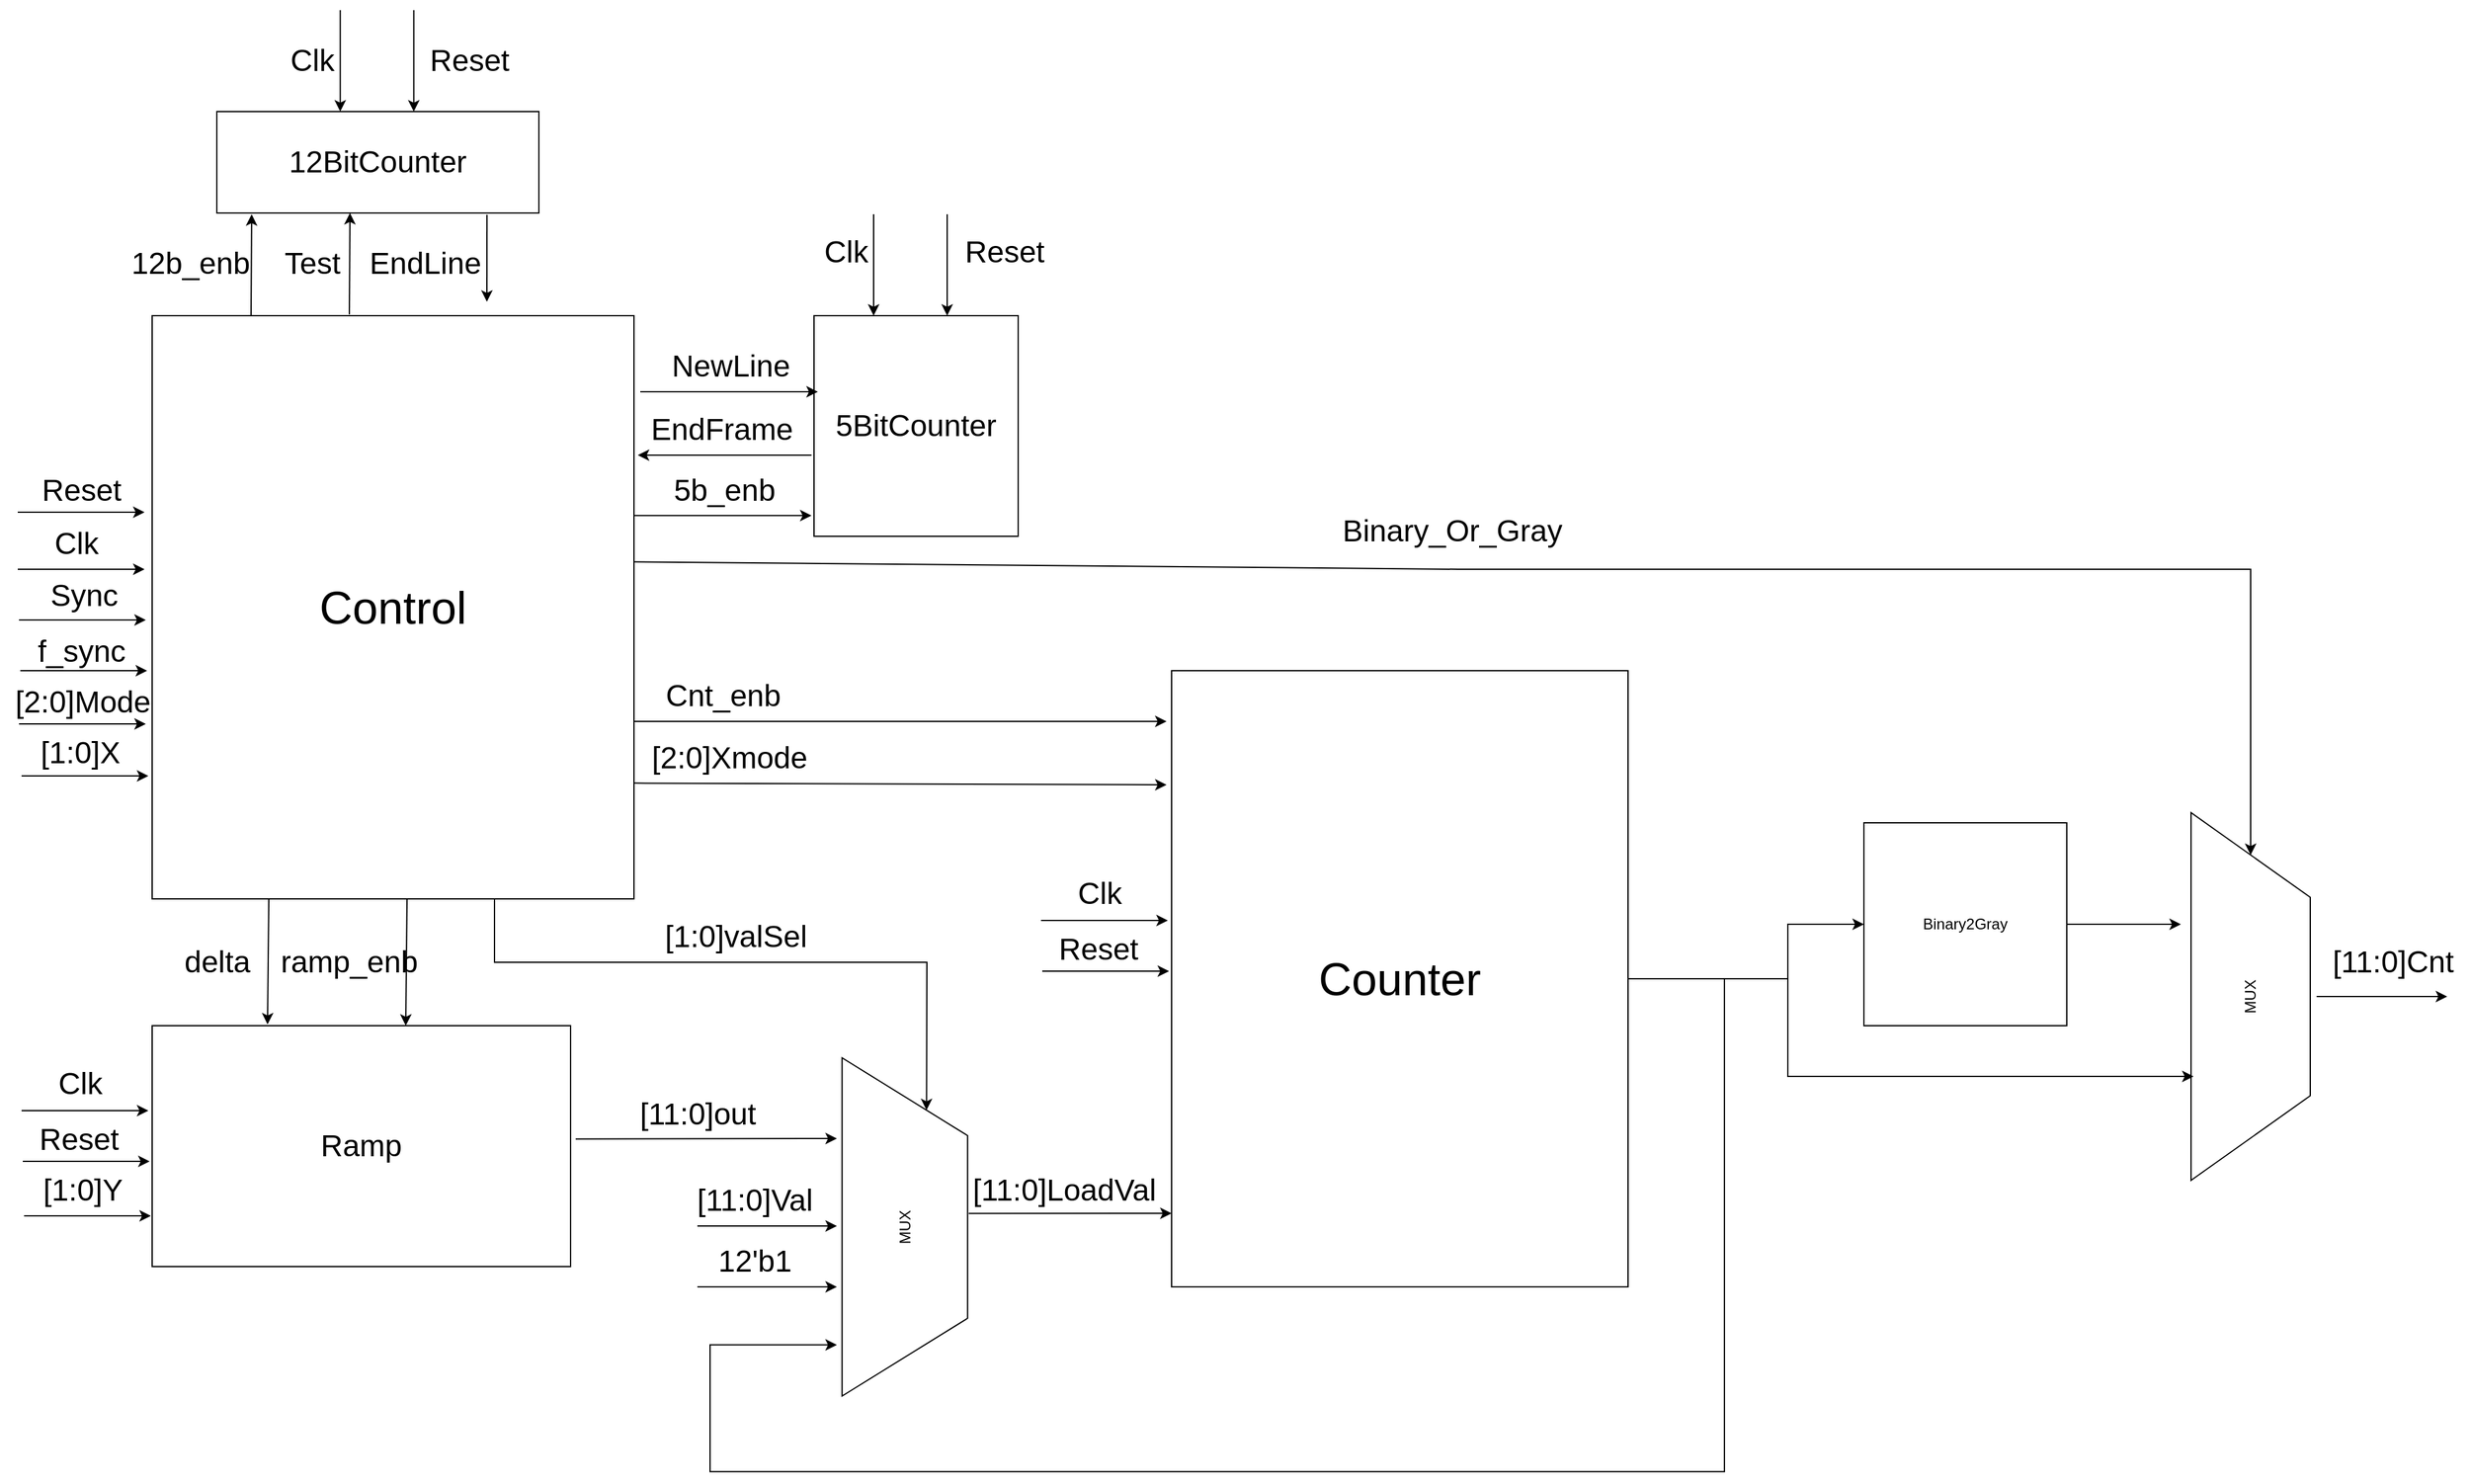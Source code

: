 <mxfile version="24.6.4" type="github">
  <diagram name="Page-1" id="bXnuZXWvN6B_vQ7cFQM5">
    <mxGraphModel dx="2947" dy="2460" grid="1" gridSize="10" guides="1" tooltips="1" connect="1" arrows="1" fold="1" page="1" pageScale="1" pageWidth="827" pageHeight="1169" background="#ffffff" math="0" shadow="0">
      <root>
        <mxCell id="0" />
        <mxCell id="1" parent="0" />
        <mxCell id="V9HJVicfxcj-Xi3RmbWV-6" value="MUX" style="verticalLabelPosition=middle;verticalAlign=middle;html=1;shape=trapezoid;perimeter=trapezoidPerimeter;whiteSpace=wrap;size=0.23;arcSize=10;flipV=1;labelPosition=center;align=center;rotation=-90;" parent="1" vertex="1">
          <mxGeometry x="1590" y="490" width="290" height="94" as="geometry" />
        </mxCell>
        <mxCell id="V9HJVicfxcj-Xi3RmbWV-8" value="Binary2Gray" style="whiteSpace=wrap;html=1;aspect=fixed;" parent="1" vertex="1">
          <mxGeometry x="1430" y="400" width="160" height="160" as="geometry" />
        </mxCell>
        <mxCell id="V9HJVicfxcj-Xi3RmbWV-9" value="" style="edgeStyle=none;orthogonalLoop=1;jettySize=auto;html=1;rounded=0;" parent="1" edge="1">
          <mxGeometry width="100" relative="1" as="geometry">
            <mxPoint x="-26" y="155" as="sourcePoint" />
            <mxPoint x="74" y="155" as="targetPoint" />
            <Array as="points" />
          </mxGeometry>
        </mxCell>
        <mxCell id="V9HJVicfxcj-Xi3RmbWV-10" value="&lt;font style=&quot;font-size: 24px;&quot;&gt;Reset&lt;/font&gt;" style="text;html=1;align=center;verticalAlign=middle;resizable=0;points=[];autosize=1;strokeColor=none;fillColor=none;" parent="1" vertex="1">
          <mxGeometry x="-21" y="118" width="90" height="40" as="geometry" />
        </mxCell>
        <mxCell id="V9HJVicfxcj-Xi3RmbWV-11" value="" style="edgeStyle=none;orthogonalLoop=1;jettySize=auto;html=1;rounded=0;" parent="1" edge="1">
          <mxGeometry width="100" relative="1" as="geometry">
            <mxPoint x="-26" y="200" as="sourcePoint" />
            <mxPoint x="74" y="200" as="targetPoint" />
            <Array as="points" />
          </mxGeometry>
        </mxCell>
        <mxCell id="V9HJVicfxcj-Xi3RmbWV-12" value="&lt;font style=&quot;font-size: 24px;&quot;&gt;Clk&lt;/font&gt;" style="text;html=1;align=center;verticalAlign=middle;resizable=0;points=[];autosize=1;strokeColor=none;fillColor=none;" parent="1" vertex="1">
          <mxGeometry x="-10" y="160" width="60" height="40" as="geometry" />
        </mxCell>
        <mxCell id="V9HJVicfxcj-Xi3RmbWV-13" value="" style="edgeStyle=none;orthogonalLoop=1;jettySize=auto;html=1;rounded=0;" parent="1" edge="1">
          <mxGeometry width="100" relative="1" as="geometry">
            <mxPoint x="-25" y="240" as="sourcePoint" />
            <mxPoint x="75" y="240" as="targetPoint" />
            <Array as="points" />
          </mxGeometry>
        </mxCell>
        <mxCell id="V9HJVicfxcj-Xi3RmbWV-14" value="&lt;font style=&quot;font-size: 24px;&quot;&gt;Sync&lt;/font&gt;" style="text;html=1;align=center;verticalAlign=middle;resizable=0;points=[];autosize=1;strokeColor=none;fillColor=none;" parent="1" vertex="1">
          <mxGeometry x="-14" y="201" width="80" height="40" as="geometry" />
        </mxCell>
        <mxCell id="V9HJVicfxcj-Xi3RmbWV-15" value="" style="edgeStyle=none;orthogonalLoop=1;jettySize=auto;html=1;rounded=0;" parent="1" edge="1">
          <mxGeometry width="100" relative="1" as="geometry">
            <mxPoint x="-24" y="280" as="sourcePoint" />
            <mxPoint x="76" y="280" as="targetPoint" />
            <Array as="points" />
          </mxGeometry>
        </mxCell>
        <mxCell id="V9HJVicfxcj-Xi3RmbWV-16" value="&lt;font style=&quot;font-size: 24px;&quot;&gt;f_sync&lt;/font&gt;" style="text;html=1;align=center;verticalAlign=middle;resizable=0;points=[];autosize=1;strokeColor=none;fillColor=none;" parent="1" vertex="1">
          <mxGeometry x="-21" y="245" width="90" height="40" as="geometry" />
        </mxCell>
        <mxCell id="V9HJVicfxcj-Xi3RmbWV-17" value="" style="edgeStyle=none;orthogonalLoop=1;jettySize=auto;html=1;rounded=0;" parent="1" edge="1">
          <mxGeometry width="100" relative="1" as="geometry">
            <mxPoint x="-25" y="322" as="sourcePoint" />
            <mxPoint x="75" y="322" as="targetPoint" />
            <Array as="points" />
          </mxGeometry>
        </mxCell>
        <mxCell id="V9HJVicfxcj-Xi3RmbWV-18" value="&lt;font style=&quot;font-size: 24px;&quot;&gt;[2:0]Mode&lt;/font&gt;" style="text;html=1;align=center;verticalAlign=middle;resizable=0;points=[];autosize=1;strokeColor=none;fillColor=none;" parent="1" vertex="1">
          <mxGeometry x="-40" y="285" width="130" height="40" as="geometry" />
        </mxCell>
        <mxCell id="V9HJVicfxcj-Xi3RmbWV-19" value="" style="edgeStyle=none;orthogonalLoop=1;jettySize=auto;html=1;rounded=0;" parent="1" edge="1">
          <mxGeometry width="100" relative="1" as="geometry">
            <mxPoint x="-23" y="363" as="sourcePoint" />
            <mxPoint x="77" y="363" as="targetPoint" />
            <Array as="points" />
          </mxGeometry>
        </mxCell>
        <mxCell id="V9HJVicfxcj-Xi3RmbWV-20" value="&lt;font style=&quot;font-size: 24px;&quot;&gt;[1:0]X&lt;/font&gt;" style="text;html=1;align=center;verticalAlign=middle;resizable=0;points=[];autosize=1;strokeColor=none;fillColor=none;" parent="1" vertex="1">
          <mxGeometry x="-22" y="325" width="90" height="40" as="geometry" />
        </mxCell>
        <mxCell id="V9HJVicfxcj-Xi3RmbWV-29" value="&lt;span style=&quot;color: rgba(0, 0, 0, 0); font-family: monospace; font-size: 0px; text-align: start;&quot;&gt;%3CmxGraphModel%3E%3Croot%3E%3CmxCell%20id%3D%220%22%2F%3E%3CmxCell%20id%3D%221%22%20parent%3D%220%22%2F%3E%3CmxCell%20id%3D%222%22%20value%3D%22%22%20style%3D%22edgeStyle%3Dnone%3BorthogonalLoop%3D1%3BjettySize%3Dauto%3Bhtml%3D1%3Brounded%3D0%3B%22%20edge%3D%221%22%20parent%3D%221%22%3E%3CmxGeometry%20width%3D%22100%22%20relative%3D%221%22%20as%3D%22geometry%22%3E%3CmxPoint%20x%3D%22-14%22%20y%3D%22375%22%20as%3D%22sourcePoint%22%2F%3E%3CmxPoint%20x%3D%2286%22%20y%3D%22375%22%20as%3D%22targetPoint%22%2F%3E%3CArray%20as%3D%22points%22%2F%3E%3C%2FmxGeometry%3E%3C%2FmxCell%3E%3CmxCell%20id%3D%223%22%20value%3D%22%22%20style%3D%22edgeStyle%3Dnone%3BorthogonalLoop%3D1%3BjettySize%3Dauto%3Bhtml%3D1%3Brounded%3D0%3B%22%20edge%3D%221%22%20parent%3D%221%22%3E%3CmxGeometry%20width%3D%22100%22%20relative%3D%221%22%20as%3D%22geometry%22%3E%3CmxPoint%20x%3D%22-13%22%20y%3D%22415%22%20as%3D%22sourcePoint%22%2F%3E%3CmxPoint%20x%3D%2287%22%20y%3D%22415%22%20as%3D%22targetPoint%22%2F%3E%3CArray%20as%3D%22points%22%2F%3E%3C%2FmxGeometry%3E%3C%2FmxCell%3E%3C%2Froot%3E%3C%2FmxGraphModel%3E&lt;/span&gt;" style="text;html=1;align=center;verticalAlign=middle;resizable=0;points=[];autosize=1;strokeColor=none;fillColor=none;" parent="1" vertex="1">
          <mxGeometry x="23" y="688" width="20" height="30" as="geometry" />
        </mxCell>
        <mxCell id="V9HJVicfxcj-Xi3RmbWV-32" value="" style="edgeStyle=none;orthogonalLoop=1;jettySize=auto;html=1;rounded=0;" parent="1" edge="1">
          <mxGeometry width="100" relative="1" as="geometry">
            <mxPoint x="-23" y="627" as="sourcePoint" />
            <mxPoint x="77" y="627" as="targetPoint" />
            <Array as="points" />
          </mxGeometry>
        </mxCell>
        <mxCell id="V9HJVicfxcj-Xi3RmbWV-33" value="" style="edgeStyle=none;orthogonalLoop=1;jettySize=auto;html=1;rounded=0;" parent="1" edge="1">
          <mxGeometry width="100" relative="1" as="geometry">
            <mxPoint x="-22" y="667" as="sourcePoint" />
            <mxPoint x="78" y="667" as="targetPoint" />
            <Array as="points" />
          </mxGeometry>
        </mxCell>
        <mxCell id="V9HJVicfxcj-Xi3RmbWV-35" value="" style="edgeStyle=none;orthogonalLoop=1;jettySize=auto;html=1;rounded=0;" parent="1" edge="1">
          <mxGeometry width="100" relative="1" as="geometry">
            <mxPoint x="-21" y="710" as="sourcePoint" />
            <mxPoint x="79" y="710" as="targetPoint" />
            <Array as="points" />
          </mxGeometry>
        </mxCell>
        <mxCell id="V9HJVicfxcj-Xi3RmbWV-36" value="&lt;font style=&quot;font-size: 24px;&quot;&gt;Clk&lt;/font&gt;" style="text;html=1;align=center;verticalAlign=middle;resizable=0;points=[];autosize=1;strokeColor=none;fillColor=none;" parent="1" vertex="1">
          <mxGeometry x="-7" y="586" width="60" height="40" as="geometry" />
        </mxCell>
        <mxCell id="V9HJVicfxcj-Xi3RmbWV-37" value="&lt;font style=&quot;font-size: 24px;&quot;&gt;Reset&lt;/font&gt;" style="text;html=1;align=center;verticalAlign=middle;resizable=0;points=[];autosize=1;strokeColor=none;fillColor=none;" parent="1" vertex="1">
          <mxGeometry x="-23" y="630" width="90" height="40" as="geometry" />
        </mxCell>
        <mxCell id="V9HJVicfxcj-Xi3RmbWV-38" value="&lt;font style=&quot;font-size: 24px;&quot;&gt;[1:0]Y&lt;/font&gt;" style="text;html=1;align=center;verticalAlign=middle;resizable=0;points=[];autosize=1;strokeColor=none;fillColor=none;" parent="1" vertex="1">
          <mxGeometry x="-20" y="670" width="90" height="40" as="geometry" />
        </mxCell>
        <mxCell id="V9HJVicfxcj-Xi3RmbWV-43" value="&lt;span style=&quot;font-size: 24px;&quot;&gt;delta&lt;/span&gt;" style="text;html=1;align=center;verticalAlign=middle;resizable=0;points=[];autosize=1;strokeColor=none;fillColor=none;" parent="1" vertex="1">
          <mxGeometry x="91" y="490" width="80" height="40" as="geometry" />
        </mxCell>
        <mxCell id="V9HJVicfxcj-Xi3RmbWV-49" value="" style="edgeStyle=none;orthogonalLoop=1;jettySize=auto;html=1;rounded=0;exitX=0.104;exitY=1.002;exitDx=0;exitDy=0;exitPerimeter=0;entryX=0.18;entryY=-0.007;entryDx=0;entryDy=0;entryPerimeter=0;" parent="1" edge="1">
          <mxGeometry width="100" relative="1" as="geometry">
            <mxPoint x="172" y="459" as="sourcePoint" />
            <mxPoint x="171" y="559" as="targetPoint" />
            <Array as="points" />
          </mxGeometry>
        </mxCell>
        <mxCell id="V9HJVicfxcj-Xi3RmbWV-50" value="" style="edgeStyle=none;orthogonalLoop=1;jettySize=auto;html=1;rounded=0;exitX=0.104;exitY=1.002;exitDx=0;exitDy=0;exitPerimeter=0;entryX=0.18;entryY=-0.007;entryDx=0;entryDy=0;entryPerimeter=0;" parent="1" edge="1">
          <mxGeometry width="100" relative="1" as="geometry">
            <mxPoint x="281" y="460" as="sourcePoint" />
            <mxPoint x="280" y="560" as="targetPoint" />
            <Array as="points" />
          </mxGeometry>
        </mxCell>
        <mxCell id="V9HJVicfxcj-Xi3RmbWV-51" value="&lt;font style=&quot;font-size: 24px;&quot;&gt;ramp_enb&lt;/font&gt;" style="text;html=1;align=center;verticalAlign=middle;resizable=0;points=[];autosize=1;strokeColor=none;fillColor=none;" parent="1" vertex="1">
          <mxGeometry x="170" y="490" width="130" height="40" as="geometry" />
        </mxCell>
        <mxCell id="V9HJVicfxcj-Xi3RmbWV-54" value="&lt;font style=&quot;font-size: 24px;&quot;&gt;Ramp&lt;/font&gt;" style="rounded=0;whiteSpace=wrap;html=1;" parent="1" vertex="1">
          <mxGeometry x="80" y="560" width="330" height="190" as="geometry" />
        </mxCell>
        <mxCell id="V9HJVicfxcj-Xi3RmbWV-55" value="" style="endArrow=classic;html=1;rounded=0;" parent="1" edge="1">
          <mxGeometry width="50" height="50" relative="1" as="geometry">
            <mxPoint x="724" y="708.17" as="sourcePoint" />
            <mxPoint x="884" y="708" as="targetPoint" />
          </mxGeometry>
        </mxCell>
        <mxCell id="V9HJVicfxcj-Xi3RmbWV-56" value="&lt;font style=&quot;font-size: 24px;&quot;&gt;[11:0]LoadVal&lt;/font&gt;" style="text;html=1;align=center;verticalAlign=middle;resizable=0;points=[];autosize=1;strokeColor=none;fillColor=none;" parent="1" vertex="1">
          <mxGeometry x="714" y="670" width="170" height="40" as="geometry" />
        </mxCell>
        <mxCell id="V9HJVicfxcj-Xi3RmbWV-59" value="" style="endArrow=classic;html=1;rounded=0;" parent="1" edge="1">
          <mxGeometry width="50" height="50" relative="1" as="geometry">
            <mxPoint x="460" y="368.67" as="sourcePoint" />
            <mxPoint x="880" y="370" as="targetPoint" />
          </mxGeometry>
        </mxCell>
        <mxCell id="V9HJVicfxcj-Xi3RmbWV-60" value="&lt;font style=&quot;font-size: 24px;&quot;&gt;[2:0]Xmode&lt;/font&gt;" style="text;html=1;align=center;verticalAlign=middle;resizable=0;points=[];autosize=1;strokeColor=none;fillColor=none;" parent="1" vertex="1">
          <mxGeometry x="460" y="328.67" width="150" height="40" as="geometry" />
        </mxCell>
        <mxCell id="V9HJVicfxcj-Xi3RmbWV-62" value="" style="endArrow=classic;html=1;rounded=0;" parent="1" edge="1">
          <mxGeometry width="50" height="50" relative="1" as="geometry">
            <mxPoint x="456" y="320" as="sourcePoint" />
            <mxPoint x="880" y="320" as="targetPoint" />
          </mxGeometry>
        </mxCell>
        <mxCell id="V9HJVicfxcj-Xi3RmbWV-63" value="&lt;font style=&quot;font-size: 24px;&quot;&gt;Cnt_enb&lt;/font&gt;" style="text;html=1;align=center;verticalAlign=middle;resizable=0;points=[];autosize=1;strokeColor=none;fillColor=none;" parent="1" vertex="1">
          <mxGeometry x="475" y="280" width="110" height="40" as="geometry" />
        </mxCell>
        <mxCell id="V9HJVicfxcj-Xi3RmbWV-64" value="" style="endArrow=classic;html=1;rounded=0;exitX=0.422;exitY=0;exitDx=0;exitDy=0;exitPerimeter=0;entryX=1;entryY=1;entryDx=0;entryDy=0;" parent="1" edge="1">
          <mxGeometry width="50" height="50" relative="1" as="geometry">
            <mxPoint x="235.516" y="-1" as="sourcePoint" />
            <mxPoint x="236" y="-81" as="targetPoint" />
          </mxGeometry>
        </mxCell>
        <mxCell id="V9HJVicfxcj-Xi3RmbWV-65" value="" style="endArrow=classic;html=1;rounded=0;exitX=0.422;exitY=0;exitDx=0;exitDy=0;exitPerimeter=0;entryX=1;entryY=1;entryDx=0;entryDy=0;" parent="1" edge="1">
          <mxGeometry width="50" height="50" relative="1" as="geometry">
            <mxPoint x="158" as="sourcePoint" />
            <mxPoint x="158.484" y="-80" as="targetPoint" />
          </mxGeometry>
        </mxCell>
        <mxCell id="V9HJVicfxcj-Xi3RmbWV-66" value="&lt;span style=&quot;font-size: 24px;&quot;&gt;12b_enb&lt;/span&gt;" style="text;html=1;align=center;verticalAlign=middle;resizable=0;points=[];autosize=1;strokeColor=none;fillColor=none;" parent="1" vertex="1">
          <mxGeometry x="50" y="-61" width="120" height="40" as="geometry" />
        </mxCell>
        <mxCell id="V9HJVicfxcj-Xi3RmbWV-68" value="&lt;span style=&quot;font-size: 24px;&quot;&gt;Test&lt;/span&gt;" style="text;html=1;align=center;verticalAlign=middle;resizable=0;points=[];autosize=1;strokeColor=none;fillColor=none;" parent="1" vertex="1">
          <mxGeometry x="171" y="-61" width="70" height="40" as="geometry" />
        </mxCell>
        <mxCell id="V9HJVicfxcj-Xi3RmbWV-69" value="&lt;font style=&quot;font-size: 24px;&quot;&gt;12BitCounter&lt;/font&gt;" style="rounded=0;whiteSpace=wrap;html=1;" parent="1" vertex="1">
          <mxGeometry x="131" y="-161" width="254" height="80" as="geometry" />
        </mxCell>
        <mxCell id="V9HJVicfxcj-Xi3RmbWV-70" value="" style="endArrow=classic;html=1;rounded=0;exitX=0.583;exitY=1.022;exitDx=0;exitDy=0;exitPerimeter=0;" parent="1" edge="1">
          <mxGeometry width="50" height="50" relative="1" as="geometry">
            <mxPoint x="344.062" y="-79.68" as="sourcePoint" />
            <mxPoint x="344" y="-11" as="targetPoint" />
          </mxGeometry>
        </mxCell>
        <mxCell id="V9HJVicfxcj-Xi3RmbWV-72" value="&lt;span style=&quot;font-size: 24px;&quot;&gt;EndLine&lt;/span&gt;" style="text;html=1;align=center;verticalAlign=middle;resizable=0;points=[];autosize=1;strokeColor=none;fillColor=none;" parent="1" vertex="1">
          <mxGeometry x="240" y="-61" width="110" height="40" as="geometry" />
        </mxCell>
        <mxCell id="V9HJVicfxcj-Xi3RmbWV-77" value="" style="endArrow=classic;html=1;rounded=0;" parent="1" edge="1">
          <mxGeometry width="50" height="50" relative="1" as="geometry">
            <mxPoint x="460" y="157.67" as="sourcePoint" />
            <mxPoint x="600" y="157.67" as="targetPoint" />
          </mxGeometry>
        </mxCell>
        <mxCell id="V9HJVicfxcj-Xi3RmbWV-78" value="&lt;font style=&quot;font-size: 24px;&quot;&gt;5b_enb&lt;/font&gt;" style="text;html=1;align=center;verticalAlign=middle;resizable=0;points=[];autosize=1;strokeColor=none;fillColor=none;" parent="1" vertex="1">
          <mxGeometry x="481" y="117.67" width="100" height="40" as="geometry" />
        </mxCell>
        <mxCell id="V9HJVicfxcj-Xi3RmbWV-80" value="&lt;font style=&quot;font-size: 24px;&quot;&gt;EndFrame&lt;/font&gt;" style="text;html=1;align=center;verticalAlign=middle;resizable=0;points=[];autosize=1;strokeColor=none;fillColor=none;" parent="1" vertex="1">
          <mxGeometry x="459" y="70" width="140" height="40" as="geometry" />
        </mxCell>
        <mxCell id="V9HJVicfxcj-Xi3RmbWV-81" value="" style="endArrow=classic;html=1;rounded=0;" parent="1" edge="1">
          <mxGeometry width="50" height="50" relative="1" as="geometry">
            <mxPoint x="600" y="110" as="sourcePoint" />
            <mxPoint x="463" y="110" as="targetPoint" />
          </mxGeometry>
        </mxCell>
        <mxCell id="V9HJVicfxcj-Xi3RmbWV-82" value="&lt;font style=&quot;font-size: 24px;&quot;&gt;5BitCounter&lt;/font&gt;" style="rounded=0;whiteSpace=wrap;html=1;" parent="1" vertex="1">
          <mxGeometry x="602" width="161" height="174" as="geometry" />
        </mxCell>
        <mxCell id="V9HJVicfxcj-Xi3RmbWV-83" value="" style="endArrow=classic;html=1;rounded=0;" parent="1" edge="1">
          <mxGeometry width="50" height="50" relative="1" as="geometry">
            <mxPoint x="707" y="-80" as="sourcePoint" />
            <mxPoint x="707" as="targetPoint" />
          </mxGeometry>
        </mxCell>
        <mxCell id="V9HJVicfxcj-Xi3RmbWV-84" value="" style="endArrow=classic;html=1;rounded=0;" parent="1" edge="1">
          <mxGeometry width="50" height="50" relative="1" as="geometry">
            <mxPoint x="649" y="-80" as="sourcePoint" />
            <mxPoint x="649" as="targetPoint" />
          </mxGeometry>
        </mxCell>
        <mxCell id="V9HJVicfxcj-Xi3RmbWV-85" value="" style="endArrow=classic;html=1;rounded=0;" parent="1" edge="1">
          <mxGeometry width="50" height="50" relative="1" as="geometry">
            <mxPoint x="286.33" y="-241" as="sourcePoint" />
            <mxPoint x="286.33" y="-161" as="targetPoint" />
          </mxGeometry>
        </mxCell>
        <mxCell id="V9HJVicfxcj-Xi3RmbWV-86" value="" style="endArrow=classic;html=1;rounded=0;" parent="1" edge="1">
          <mxGeometry width="50" height="50" relative="1" as="geometry">
            <mxPoint x="228.33" y="-241" as="sourcePoint" />
            <mxPoint x="228.33" y="-161" as="targetPoint" />
          </mxGeometry>
        </mxCell>
        <mxCell id="grZ6hcHH2rHkp3h9Grfc-1" value="MUX" style="verticalLabelPosition=middle;verticalAlign=middle;html=1;shape=trapezoid;perimeter=trapezoidPerimeter;whiteSpace=wrap;size=0.23;arcSize=10;flipV=1;labelPosition=center;align=center;rotation=-90;" parent="1" vertex="1">
          <mxGeometry x="540.25" y="669.25" width="266.75" height="99" as="geometry" />
        </mxCell>
        <mxCell id="grZ6hcHH2rHkp3h9Grfc-5" value="" style="endArrow=classic;html=1;rounded=0;" parent="1" edge="1">
          <mxGeometry width="50" height="50" relative="1" as="geometry">
            <mxPoint x="414" y="649.33" as="sourcePoint" />
            <mxPoint x="620" y="649" as="targetPoint" />
          </mxGeometry>
        </mxCell>
        <mxCell id="grZ6hcHH2rHkp3h9Grfc-8" value="&lt;span style=&quot;font-size: 24px;&quot;&gt;[11:0]out&lt;/span&gt;" style="text;html=1;align=center;verticalAlign=middle;resizable=0;points=[];autosize=1;strokeColor=none;fillColor=none;" parent="1" vertex="1">
          <mxGeometry x="450" y="610" width="120" height="40" as="geometry" />
        </mxCell>
        <mxCell id="grZ6hcHH2rHkp3h9Grfc-10" value="" style="endArrow=classic;html=1;rounded=0;" parent="1" edge="1">
          <mxGeometry width="50" height="50" relative="1" as="geometry">
            <mxPoint x="510" y="718" as="sourcePoint" />
            <mxPoint x="620" y="718" as="targetPoint" />
          </mxGeometry>
        </mxCell>
        <mxCell id="grZ6hcHH2rHkp3h9Grfc-11" value="" style="endArrow=classic;html=1;rounded=0;" parent="1" edge="1">
          <mxGeometry width="50" height="50" relative="1" as="geometry">
            <mxPoint x="510" y="766" as="sourcePoint" />
            <mxPoint x="620" y="766" as="targetPoint" />
          </mxGeometry>
        </mxCell>
        <mxCell id="grZ6hcHH2rHkp3h9Grfc-12" value="&lt;font style=&quot;font-size: 24px;&quot;&gt;[11:0]Val&lt;/font&gt;" style="text;html=1;align=center;verticalAlign=middle;resizable=0;points=[];autosize=1;strokeColor=none;fillColor=none;" parent="1" vertex="1">
          <mxGeometry x="500" y="678" width="110" height="40" as="geometry" />
        </mxCell>
        <mxCell id="grZ6hcHH2rHkp3h9Grfc-13" value="&lt;font style=&quot;font-size: 36px;&quot;&gt;Counter&lt;/font&gt;" style="rounded=0;whiteSpace=wrap;html=1;" parent="1" vertex="1">
          <mxGeometry x="884" y="280" width="360" height="486" as="geometry" />
        </mxCell>
        <mxCell id="grZ6hcHH2rHkp3h9Grfc-18" value="&lt;font style=&quot;font-size: 24px;&quot;&gt;12&#39;b1&lt;/font&gt;" style="text;html=1;align=center;verticalAlign=middle;resizable=0;points=[];autosize=1;strokeColor=none;fillColor=none;" parent="1" vertex="1">
          <mxGeometry x="515" y="726" width="80" height="40" as="geometry" />
        </mxCell>
        <mxCell id="grZ6hcHH2rHkp3h9Grfc-19" value="" style="endArrow=classic;html=1;rounded=0;entryX=1;entryY=0.75;entryDx=0;entryDy=0;" parent="1" target="grZ6hcHH2rHkp3h9Grfc-1" edge="1">
          <mxGeometry width="50" height="50" relative="1" as="geometry">
            <mxPoint x="350" y="460" as="sourcePoint" />
            <mxPoint x="820" y="530" as="targetPoint" />
            <Array as="points">
              <mxPoint x="350" y="510" />
              <mxPoint x="520" y="510" />
              <mxPoint x="691" y="510" />
            </Array>
          </mxGeometry>
        </mxCell>
        <mxCell id="grZ6hcHH2rHkp3h9Grfc-20" value="&lt;font style=&quot;font-size: 24px;&quot;&gt;[1:0]valSel&lt;/font&gt;" style="text;html=1;align=center;verticalAlign=middle;resizable=0;points=[];autosize=1;strokeColor=none;fillColor=none;" parent="1" vertex="1">
          <mxGeometry x="470" y="470" width="140" height="40" as="geometry" />
        </mxCell>
        <mxCell id="grZ6hcHH2rHkp3h9Grfc-21" value="" style="edgeStyle=none;orthogonalLoop=1;jettySize=auto;html=1;rounded=0;" parent="1" edge="1">
          <mxGeometry width="100" relative="1" as="geometry">
            <mxPoint x="781" y="477" as="sourcePoint" />
            <mxPoint x="881" y="477" as="targetPoint" />
            <Array as="points" />
          </mxGeometry>
        </mxCell>
        <mxCell id="grZ6hcHH2rHkp3h9Grfc-22" value="" style="edgeStyle=none;orthogonalLoop=1;jettySize=auto;html=1;rounded=0;" parent="1" edge="1">
          <mxGeometry width="100" relative="1" as="geometry">
            <mxPoint x="782" y="517" as="sourcePoint" />
            <mxPoint x="882" y="517" as="targetPoint" />
            <Array as="points" />
          </mxGeometry>
        </mxCell>
        <mxCell id="grZ6hcHH2rHkp3h9Grfc-23" value="&lt;font style=&quot;font-size: 24px;&quot;&gt;Clk&lt;/font&gt;" style="text;html=1;align=center;verticalAlign=middle;resizable=0;points=[];autosize=1;strokeColor=none;fillColor=none;" parent="1" vertex="1">
          <mxGeometry x="797" y="436" width="60" height="40" as="geometry" />
        </mxCell>
        <mxCell id="grZ6hcHH2rHkp3h9Grfc-24" value="&lt;font style=&quot;font-size: 24px;&quot;&gt;Reset&lt;/font&gt;" style="text;html=1;align=center;verticalAlign=middle;resizable=0;points=[];autosize=1;strokeColor=none;fillColor=none;" parent="1" vertex="1">
          <mxGeometry x="781" y="480" width="90" height="40" as="geometry" />
        </mxCell>
        <mxCell id="grZ6hcHH2rHkp3h9Grfc-25" value="&lt;font style=&quot;font-size: 24px;&quot;&gt;Clk&lt;/font&gt;" style="text;html=1;align=center;verticalAlign=middle;resizable=0;points=[];autosize=1;strokeColor=none;fillColor=none;" parent="1" vertex="1">
          <mxGeometry x="597" y="-70" width="60" height="40" as="geometry" />
        </mxCell>
        <mxCell id="grZ6hcHH2rHkp3h9Grfc-26" value="&lt;font style=&quot;font-size: 24px;&quot;&gt;Clk&lt;/font&gt;" style="text;html=1;align=center;verticalAlign=middle;resizable=0;points=[];autosize=1;strokeColor=none;fillColor=none;" parent="1" vertex="1">
          <mxGeometry x="176" y="-221" width="60" height="40" as="geometry" />
        </mxCell>
        <mxCell id="grZ6hcHH2rHkp3h9Grfc-27" value="&lt;font style=&quot;font-size: 24px;&quot;&gt;Reset&lt;/font&gt;" style="text;html=1;align=center;verticalAlign=middle;resizable=0;points=[];autosize=1;strokeColor=none;fillColor=none;" parent="1" vertex="1">
          <mxGeometry x="285" y="-221" width="90" height="40" as="geometry" />
        </mxCell>
        <mxCell id="grZ6hcHH2rHkp3h9Grfc-28" value="&lt;font style=&quot;font-size: 24px;&quot;&gt;Reset&lt;/font&gt;" style="text;html=1;align=center;verticalAlign=middle;resizable=0;points=[];autosize=1;strokeColor=none;fillColor=none;" parent="1" vertex="1">
          <mxGeometry x="707" y="-70" width="90" height="40" as="geometry" />
        </mxCell>
        <mxCell id="grZ6hcHH2rHkp3h9Grfc-30" value="" style="endArrow=none;html=1;rounded=0;exitX=1;exitY=0.5;exitDx=0;exitDy=0;" parent="1" source="grZ6hcHH2rHkp3h9Grfc-13" edge="1">
          <mxGeometry width="50" height="50" relative="1" as="geometry">
            <mxPoint x="1570" y="540" as="sourcePoint" />
            <mxPoint x="1370" y="523" as="targetPoint" />
          </mxGeometry>
        </mxCell>
        <mxCell id="grZ6hcHH2rHkp3h9Grfc-31" value="" style="endArrow=classic;html=1;rounded=0;entryX=0;entryY=0.5;entryDx=0;entryDy=0;" parent="1" target="V9HJVicfxcj-Xi3RmbWV-8" edge="1">
          <mxGeometry width="50" height="50" relative="1" as="geometry">
            <mxPoint x="1370" y="524" as="sourcePoint" />
            <mxPoint x="1430" y="444" as="targetPoint" />
            <Array as="points">
              <mxPoint x="1370" y="480" />
              <mxPoint x="1400" y="480" />
            </Array>
          </mxGeometry>
        </mxCell>
        <mxCell id="grZ6hcHH2rHkp3h9Grfc-33" value="" style="endArrow=classic;html=1;rounded=0;" parent="1" edge="1">
          <mxGeometry width="50" height="50" relative="1" as="geometry">
            <mxPoint x="1370" y="520" as="sourcePoint" />
            <mxPoint x="1690" y="600" as="targetPoint" />
            <Array as="points">
              <mxPoint x="1370" y="600" />
            </Array>
          </mxGeometry>
        </mxCell>
        <mxCell id="grZ6hcHH2rHkp3h9Grfc-34" value="" style="endArrow=classic;html=1;rounded=0;exitX=1;exitY=0.5;exitDx=0;exitDy=0;" parent="1" source="V9HJVicfxcj-Xi3RmbWV-8" edge="1">
          <mxGeometry width="50" height="50" relative="1" as="geometry">
            <mxPoint x="1640.0" y="369.28" as="sourcePoint" />
            <mxPoint x="1680" y="480" as="targetPoint" />
          </mxGeometry>
        </mxCell>
        <mxCell id="grZ6hcHH2rHkp3h9Grfc-35" value="" style="endArrow=classic;html=1;rounded=0;" parent="1" edge="1">
          <mxGeometry width="50" height="50" relative="1" as="geometry">
            <mxPoint x="1787" y="537" as="sourcePoint" />
            <mxPoint x="1890" y="537" as="targetPoint" />
          </mxGeometry>
        </mxCell>
        <mxCell id="grZ6hcHH2rHkp3h9Grfc-36" value="&lt;font style=&quot;font-size: 24px;&quot;&gt;[11:0]Cnt&lt;/font&gt;" style="text;html=1;align=center;verticalAlign=middle;resizable=0;points=[];autosize=1;strokeColor=none;fillColor=none;" parent="1" vertex="1">
          <mxGeometry x="1787" y="490" width="120" height="40" as="geometry" />
        </mxCell>
        <mxCell id="3ehk1U1o4NQR8nbxc-VZ-1" value="" style="endArrow=classic;html=1;rounded=0;exitX=0.993;exitY=0.302;exitDx=0;exitDy=0;exitPerimeter=0;entryX=1;entryY=0.5;entryDx=0;entryDy=0;" parent="1" target="V9HJVicfxcj-Xi3RmbWV-6" edge="1">
          <mxGeometry width="50" height="50" relative="1" as="geometry">
            <mxPoint x="456.354" y="194.156" as="sourcePoint" />
            <mxPoint x="1180" y="390" as="targetPoint" />
            <Array as="points">
              <mxPoint x="1110" y="200" />
              <mxPoint x="1735" y="200" />
            </Array>
          </mxGeometry>
        </mxCell>
        <mxCell id="3ehk1U1o4NQR8nbxc-VZ-2" value="&lt;font style=&quot;font-size: 24px;&quot;&gt;Binary_Or_Gray&lt;/font&gt;" style="text;html=1;align=center;verticalAlign=middle;resizable=0;points=[];autosize=1;strokeColor=none;fillColor=none;" parent="1" vertex="1">
          <mxGeometry x="1005" y="150" width="200" height="40" as="geometry" />
        </mxCell>
        <mxCell id="k0VmpYmr_RUZVxpkCbhN-1" value="&lt;font style=&quot;font-size: 36px;&quot;&gt;Control&lt;/font&gt;" style="rounded=0;whiteSpace=wrap;html=1;" parent="1" vertex="1">
          <mxGeometry x="80" width="380" height="460" as="geometry" />
        </mxCell>
        <mxCell id="k0VmpYmr_RUZVxpkCbhN-2" value="" style="endArrow=classic;html=1;rounded=0;" parent="1" edge="1">
          <mxGeometry width="50" height="50" relative="1" as="geometry">
            <mxPoint x="465" y="60" as="sourcePoint" />
            <mxPoint x="605" y="60" as="targetPoint" />
          </mxGeometry>
        </mxCell>
        <mxCell id="k0VmpYmr_RUZVxpkCbhN-3" value="&lt;font style=&quot;font-size: 24px;&quot;&gt;NewLine&lt;/font&gt;" style="text;html=1;align=center;verticalAlign=middle;resizable=0;points=[];autosize=1;strokeColor=none;fillColor=none;" parent="1" vertex="1">
          <mxGeometry x="476" y="20" width="120" height="40" as="geometry" />
        </mxCell>
        <mxCell id="euLB2lAVIcZCFR27goOC-1" value="" style="endArrow=classic;html=1;rounded=0;" edge="1" parent="1">
          <mxGeometry width="50" height="50" relative="1" as="geometry">
            <mxPoint x="1320" y="523" as="sourcePoint" />
            <mxPoint x="620" y="811.75" as="targetPoint" />
            <Array as="points">
              <mxPoint x="1320" y="911.75" />
              <mxPoint x="970" y="911.75" />
              <mxPoint x="520" y="911.75" />
              <mxPoint x="520" y="811.75" />
            </Array>
          </mxGeometry>
        </mxCell>
      </root>
    </mxGraphModel>
  </diagram>
</mxfile>
